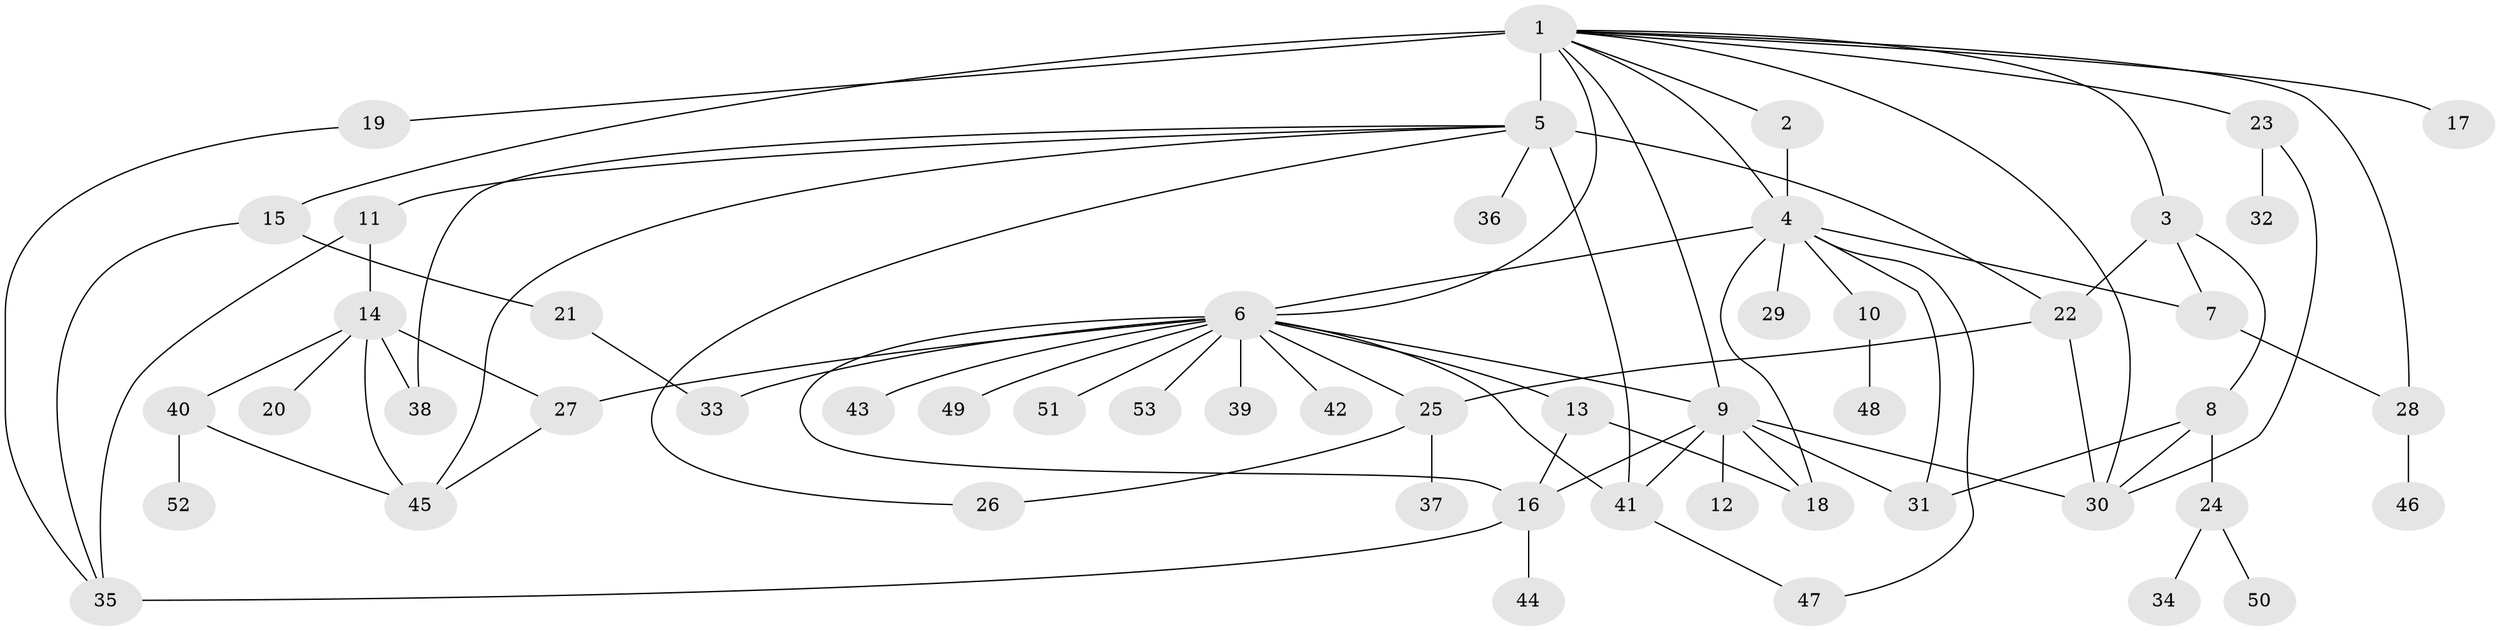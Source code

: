// original degree distribution, {23: 0.009615384615384616, 2: 0.18269230769230768, 6: 0.038461538461538464, 11: 0.009615384615384616, 3: 0.125, 16: 0.009615384615384616, 1: 0.49038461538461536, 5: 0.038461538461538464, 9: 0.019230769230769232, 4: 0.07692307692307693}
// Generated by graph-tools (version 1.1) at 2025/35/03/09/25 02:35:38]
// undirected, 53 vertices, 82 edges
graph export_dot {
graph [start="1"]
  node [color=gray90,style=filled];
  1;
  2;
  3;
  4;
  5;
  6;
  7;
  8;
  9;
  10;
  11;
  12;
  13;
  14;
  15;
  16;
  17;
  18;
  19;
  20;
  21;
  22;
  23;
  24;
  25;
  26;
  27;
  28;
  29;
  30;
  31;
  32;
  33;
  34;
  35;
  36;
  37;
  38;
  39;
  40;
  41;
  42;
  43;
  44;
  45;
  46;
  47;
  48;
  49;
  50;
  51;
  52;
  53;
  1 -- 2 [weight=1.0];
  1 -- 3 [weight=1.0];
  1 -- 4 [weight=1.0];
  1 -- 5 [weight=10.0];
  1 -- 6 [weight=1.0];
  1 -- 9 [weight=1.0];
  1 -- 15 [weight=1.0];
  1 -- 17 [weight=1.0];
  1 -- 19 [weight=1.0];
  1 -- 23 [weight=1.0];
  1 -- 28 [weight=1.0];
  1 -- 30 [weight=1.0];
  2 -- 4 [weight=1.0];
  3 -- 7 [weight=2.0];
  3 -- 8 [weight=1.0];
  3 -- 22 [weight=1.0];
  4 -- 6 [weight=1.0];
  4 -- 7 [weight=1.0];
  4 -- 10 [weight=1.0];
  4 -- 18 [weight=1.0];
  4 -- 29 [weight=1.0];
  4 -- 31 [weight=1.0];
  4 -- 47 [weight=1.0];
  5 -- 11 [weight=1.0];
  5 -- 22 [weight=1.0];
  5 -- 26 [weight=1.0];
  5 -- 36 [weight=1.0];
  5 -- 38 [weight=1.0];
  5 -- 41 [weight=1.0];
  5 -- 45 [weight=1.0];
  6 -- 9 [weight=1.0];
  6 -- 13 [weight=1.0];
  6 -- 16 [weight=1.0];
  6 -- 25 [weight=1.0];
  6 -- 27 [weight=1.0];
  6 -- 33 [weight=1.0];
  6 -- 39 [weight=1.0];
  6 -- 41 [weight=1.0];
  6 -- 42 [weight=1.0];
  6 -- 43 [weight=1.0];
  6 -- 49 [weight=1.0];
  6 -- 51 [weight=1.0];
  6 -- 53 [weight=1.0];
  7 -- 28 [weight=1.0];
  8 -- 24 [weight=1.0];
  8 -- 30 [weight=1.0];
  8 -- 31 [weight=1.0];
  9 -- 12 [weight=1.0];
  9 -- 16 [weight=1.0];
  9 -- 18 [weight=1.0];
  9 -- 30 [weight=1.0];
  9 -- 31 [weight=1.0];
  9 -- 41 [weight=1.0];
  10 -- 48 [weight=1.0];
  11 -- 14 [weight=1.0];
  11 -- 35 [weight=1.0];
  13 -- 16 [weight=2.0];
  13 -- 18 [weight=1.0];
  14 -- 20 [weight=1.0];
  14 -- 27 [weight=2.0];
  14 -- 38 [weight=2.0];
  14 -- 40 [weight=1.0];
  14 -- 45 [weight=1.0];
  15 -- 21 [weight=1.0];
  15 -- 35 [weight=1.0];
  16 -- 35 [weight=2.0];
  16 -- 44 [weight=1.0];
  19 -- 35 [weight=1.0];
  21 -- 33 [weight=1.0];
  22 -- 25 [weight=1.0];
  22 -- 30 [weight=2.0];
  23 -- 30 [weight=1.0];
  23 -- 32 [weight=1.0];
  24 -- 34 [weight=1.0];
  24 -- 50 [weight=1.0];
  25 -- 26 [weight=1.0];
  25 -- 37 [weight=2.0];
  27 -- 45 [weight=1.0];
  28 -- 46 [weight=1.0];
  40 -- 45 [weight=1.0];
  40 -- 52 [weight=1.0];
  41 -- 47 [weight=1.0];
}
